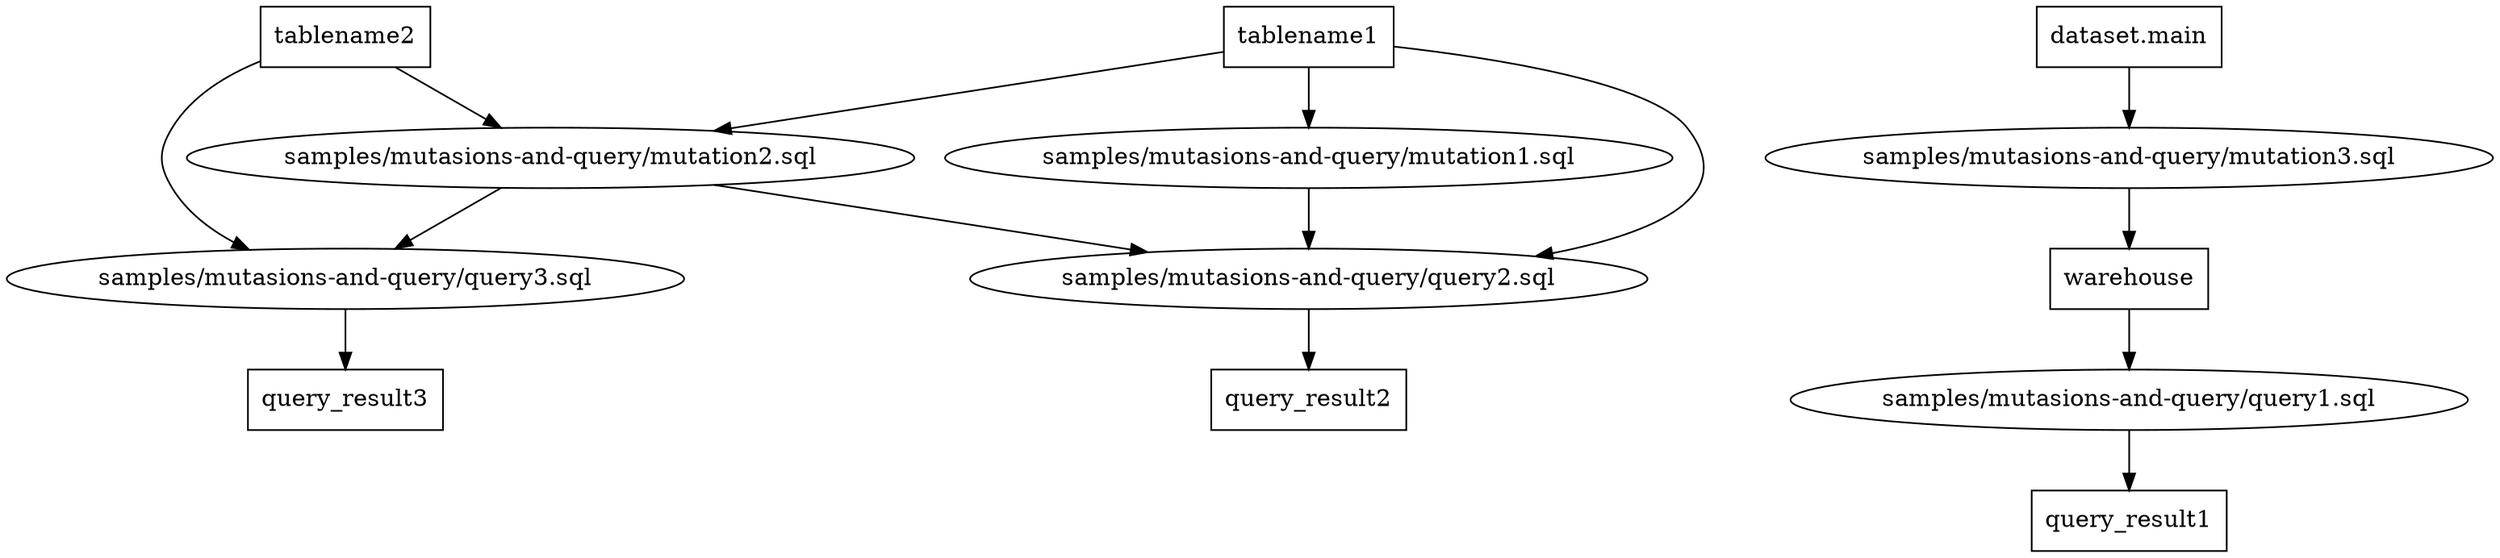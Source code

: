 digraph G {
0 [label="samples/mutasions-and-query/mutation1.sql", shape="", type=query];
1 [label="samples/mutasions-and-query/mutation2.sql", shape="", type=query];
2 [label="samples/mutasions-and-query/mutation3.sql", shape="", type=query];
3 [label="samples/mutasions-and-query/query1.sql", shape="", type=query];
4 [label="samples/mutasions-and-query/query2.sql", shape="", type=query];
5 [label="samples/mutasions-and-query/query3.sql", shape="", type=query];
6 [label="dataset.main", shape=box, type=table];
7 [label=query_result1, shape=box, type=table];
8 [label=query_result2, shape=box, type=table];
9 [label=query_result3, shape=box, type=table];
10 [label=tablename1, shape=box, type=table];
11 [label=tablename2, shape=box, type=table];
12 [label=warehouse, shape=box, type=table];
0->4 ;
1->4 ;
1->5 ;
2->12 ;
3->7 ;
4->8 ;
5->9 ;
6->2 ;
10->1 ;
10->0 ;
10->4 ;
11->1 ;
11->5 ;
12->3 ;
}
